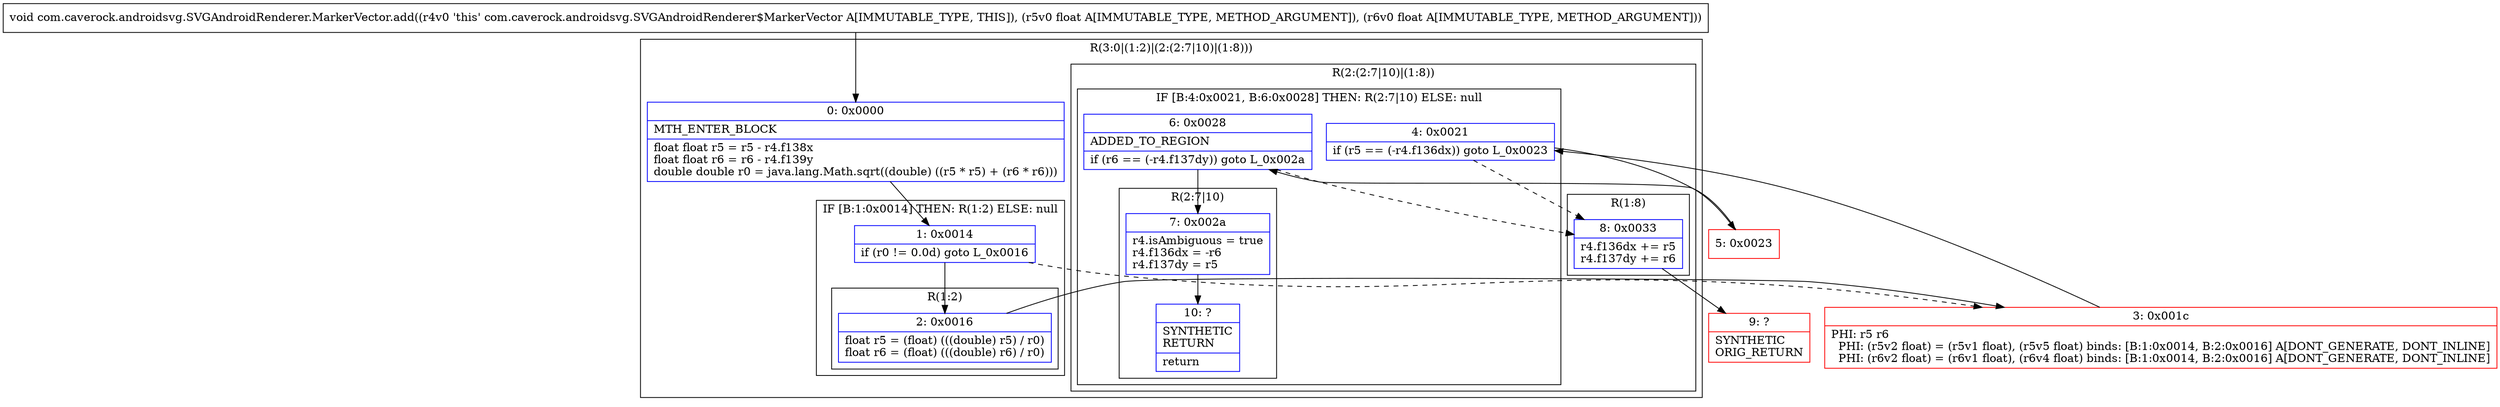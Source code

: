digraph "CFG forcom.caverock.androidsvg.SVGAndroidRenderer.MarkerVector.add(FF)V" {
subgraph cluster_Region_406782389 {
label = "R(3:0|(1:2)|(2:(2:7|10)|(1:8)))";
node [shape=record,color=blue];
Node_0 [shape=record,label="{0\:\ 0x0000|MTH_ENTER_BLOCK\l|float float r5 = r5 \- r4.f138x\lfloat float r6 = r6 \- r4.f139y\ldouble double r0 = java.lang.Math.sqrt((double) ((r5 * r5) + (r6 * r6)))\l}"];
subgraph cluster_IfRegion_1536341234 {
label = "IF [B:1:0x0014] THEN: R(1:2) ELSE: null";
node [shape=record,color=blue];
Node_1 [shape=record,label="{1\:\ 0x0014|if (r0 != 0.0d) goto L_0x0016\l}"];
subgraph cluster_Region_142336962 {
label = "R(1:2)";
node [shape=record,color=blue];
Node_2 [shape=record,label="{2\:\ 0x0016|float r5 = (float) (((double) r5) \/ r0)\lfloat r6 = (float) (((double) r6) \/ r0)\l}"];
}
}
subgraph cluster_Region_1258531989 {
label = "R(2:(2:7|10)|(1:8))";
node [shape=record,color=blue];
subgraph cluster_IfRegion_1232487152 {
label = "IF [B:4:0x0021, B:6:0x0028] THEN: R(2:7|10) ELSE: null";
node [shape=record,color=blue];
Node_4 [shape=record,label="{4\:\ 0x0021|if (r5 == (\-r4.f136dx)) goto L_0x0023\l}"];
Node_6 [shape=record,label="{6\:\ 0x0028|ADDED_TO_REGION\l|if (r6 == (\-r4.f137dy)) goto L_0x002a\l}"];
subgraph cluster_Region_1827845589 {
label = "R(2:7|10)";
node [shape=record,color=blue];
Node_7 [shape=record,label="{7\:\ 0x002a|r4.isAmbiguous = true\lr4.f136dx = \-r6\lr4.f137dy = r5\l}"];
Node_10 [shape=record,label="{10\:\ ?|SYNTHETIC\lRETURN\l|return\l}"];
}
}
subgraph cluster_Region_211821399 {
label = "R(1:8)";
node [shape=record,color=blue];
Node_8 [shape=record,label="{8\:\ 0x0033|r4.f136dx += r5\lr4.f137dy += r6\l}"];
}
}
}
Node_3 [shape=record,color=red,label="{3\:\ 0x001c|PHI: r5 r6 \l  PHI: (r5v2 float) = (r5v1 float), (r5v5 float) binds: [B:1:0x0014, B:2:0x0016] A[DONT_GENERATE, DONT_INLINE]\l  PHI: (r6v2 float) = (r6v1 float), (r6v4 float) binds: [B:1:0x0014, B:2:0x0016] A[DONT_GENERATE, DONT_INLINE]\l}"];
Node_5 [shape=record,color=red,label="{5\:\ 0x0023}"];
Node_9 [shape=record,color=red,label="{9\:\ ?|SYNTHETIC\lORIG_RETURN\l}"];
MethodNode[shape=record,label="{void com.caverock.androidsvg.SVGAndroidRenderer.MarkerVector.add((r4v0 'this' com.caverock.androidsvg.SVGAndroidRenderer$MarkerVector A[IMMUTABLE_TYPE, THIS]), (r5v0 float A[IMMUTABLE_TYPE, METHOD_ARGUMENT]), (r6v0 float A[IMMUTABLE_TYPE, METHOD_ARGUMENT])) }"];
MethodNode -> Node_0;
Node_0 -> Node_1;
Node_1 -> Node_2;
Node_1 -> Node_3[style=dashed];
Node_2 -> Node_3;
Node_4 -> Node_5;
Node_4 -> Node_8[style=dashed];
Node_6 -> Node_7;
Node_6 -> Node_8[style=dashed];
Node_7 -> Node_10;
Node_8 -> Node_9;
Node_3 -> Node_4;
Node_5 -> Node_6;
}

